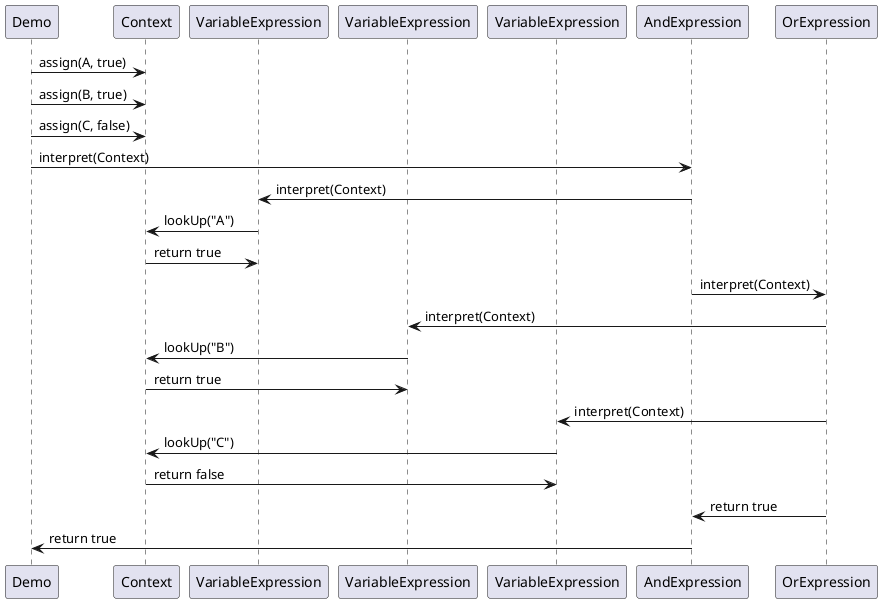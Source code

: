 @startuml
participant Demo
participant Context
participant VariableExpression as A
participant VariableExpression as B
participant VariableExpression as C
participant AndExpression
participant OrExpression

Demo -> Context: assign(A, true)
Demo -> Context: assign(B, true)
Demo -> Context: assign(C, false)

Demo -> AndExpression: interpret(Context)
AndExpression -> A: interpret(Context)
A -> Context: lookUp("A")
Context -> A: return true

AndExpression -> OrExpression: interpret(Context)
OrExpression -> B: interpret(Context)
B -> Context: lookUp("B")
Context -> B: return true

OrExpression -> C: interpret(Context)
C -> Context: lookUp("C")
Context -> C: return false

OrExpression -> AndExpression: return true
AndExpression -> Demo: return true

@enduml
